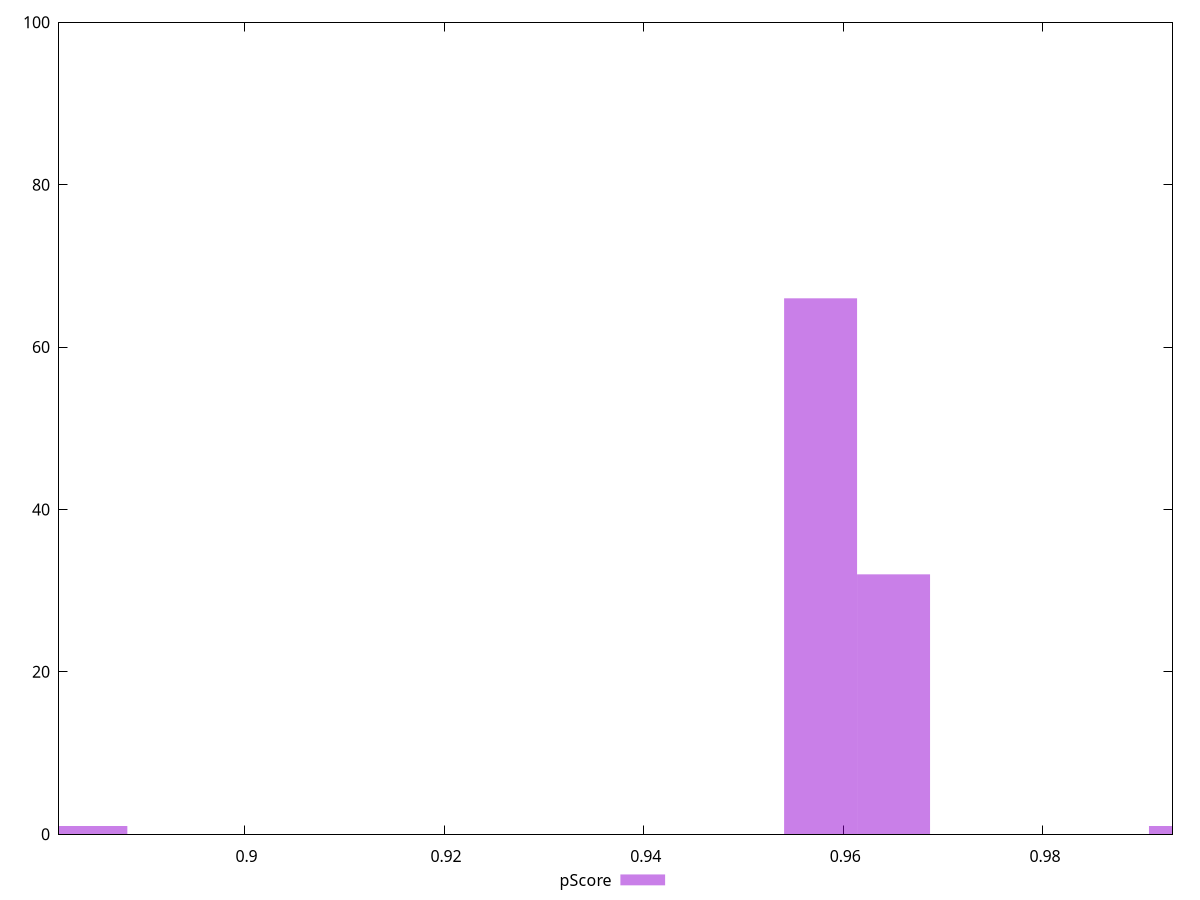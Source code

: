 reset

$pScore <<EOF
0.8846132166169568 1
0.9577217469158789 66
0.9650325999457711 32
0.9942760120653399 1
EOF

set key outside below
set boxwidth 0.007310853029892205
set xrange [0.8814226316878475:0.9929777859093538]
set yrange [0:100]
set trange [0:100]
set style fill transparent solid 0.5 noborder
set terminal svg size 640, 490 enhanced background rgb 'white'
set output "reports/report_00030_2021-02-24T20-42-31.540Z/bootup-time/samples/astro/pScore/histogram.svg"

plot $pScore title "pScore" with boxes

reset
